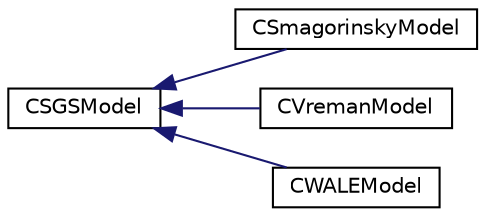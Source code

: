digraph "Graphical Class Hierarchy"
{
 // LATEX_PDF_SIZE
  edge [fontname="Helvetica",fontsize="10",labelfontname="Helvetica",labelfontsize="10"];
  node [fontname="Helvetica",fontsize="10",shape=record];
  rankdir="LR";
  Node0 [label="CSGSModel",height=0.2,width=0.4,color="black", fillcolor="white", style="filled",URL="$classCSGSModel.html",tooltip="Base class for defining the LES subgrid scale model."];
  Node0 -> Node1 [dir="back",color="midnightblue",fontsize="10",style="solid",fontname="Helvetica"];
  Node1 [label="CSmagorinskyModel",height=0.2,width=0.4,color="black", fillcolor="white", style="filled",URL="$classCSmagorinskyModel.html",tooltip="Derived class for defining the Smagorinsky SGS model."];
  Node0 -> Node2 [dir="back",color="midnightblue",fontsize="10",style="solid",fontname="Helvetica"];
  Node2 [label="CVremanModel",height=0.2,width=0.4,color="black", fillcolor="white", style="filled",URL="$classCVremanModel.html",tooltip="Derived class for defining the WALE SGS model."];
  Node0 -> Node3 [dir="back",color="midnightblue",fontsize="10",style="solid",fontname="Helvetica"];
  Node3 [label="CWALEModel",height=0.2,width=0.4,color="black", fillcolor="white", style="filled",URL="$classCWALEModel.html",tooltip="Derived class for defining the WALE SGS model."];
}
